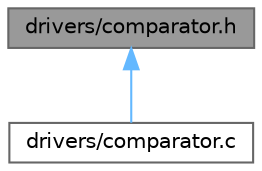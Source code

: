 digraph "drivers/comparator.h"
{
 // LATEX_PDF_SIZE
  bgcolor="transparent";
  edge [fontname=Helvetica,fontsize=10,labelfontname=Helvetica,labelfontsize=10];
  node [fontname=Helvetica,fontsize=10,shape=box,height=0.2,width=0.4];
  Node1 [id="Node000001",label="drivers/comparator.h",height=0.2,width=0.4,color="gray40", fillcolor="grey60", style="filled", fontcolor="black",tooltip="Exposes functions of an internal comparator."];
  Node1 -> Node2 [id="edge1_Node000001_Node000002",dir="back",color="steelblue1",style="solid",tooltip=" "];
  Node2 [id="Node000002",label="drivers/comparator.c",height=0.2,width=0.4,color="grey40", fillcolor="white", style="filled",URL="$comparator_8c.html",tooltip=" "];
}
